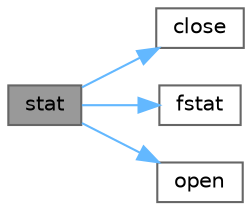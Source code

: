 digraph "stat"
{
 // LATEX_PDF_SIZE
  bgcolor="transparent";
  edge [fontname=Helvetica,fontsize=10,labelfontname=Helvetica,labelfontsize=10];
  node [fontname=Helvetica,fontsize=10,shape=box,height=0.2,width=0.4];
  rankdir="LR";
  Node1 [id="Node000001",label="stat",height=0.2,width=0.4,color="gray40", fillcolor="grey60", style="filled", fontcolor="black",tooltip=" "];
  Node1 -> Node2 [id="edge1_Node000001_Node000002",color="steelblue1",style="solid",tooltip=" "];
  Node2 [id="Node000002",label="close",height=0.2,width=0.4,color="grey40", fillcolor="white", style="filled",URL="$d8/ddb/user_8h.html#ae152484c890a24e4d9b4980e7b965be0",tooltip=" "];
  Node1 -> Node3 [id="edge2_Node000001_Node000003",color="steelblue1",style="solid",tooltip=" "];
  Node3 [id="Node000003",label="fstat",height=0.2,width=0.4,color="grey40", fillcolor="white", style="filled",URL="$d8/ddb/user_8h.html#a649aa32ddc94f9b64c3fa27dc9724459",tooltip=" "];
  Node1 -> Node4 [id="edge3_Node000001_Node000004",color="steelblue1",style="solid",tooltip=" "];
  Node4 [id="Node000004",label="open",height=0.2,width=0.4,color="grey40", fillcolor="white", style="filled",URL="$d8/ddb/user_8h.html#a2c4414339f388561554c2deab11a1a07",tooltip=" "];
}
